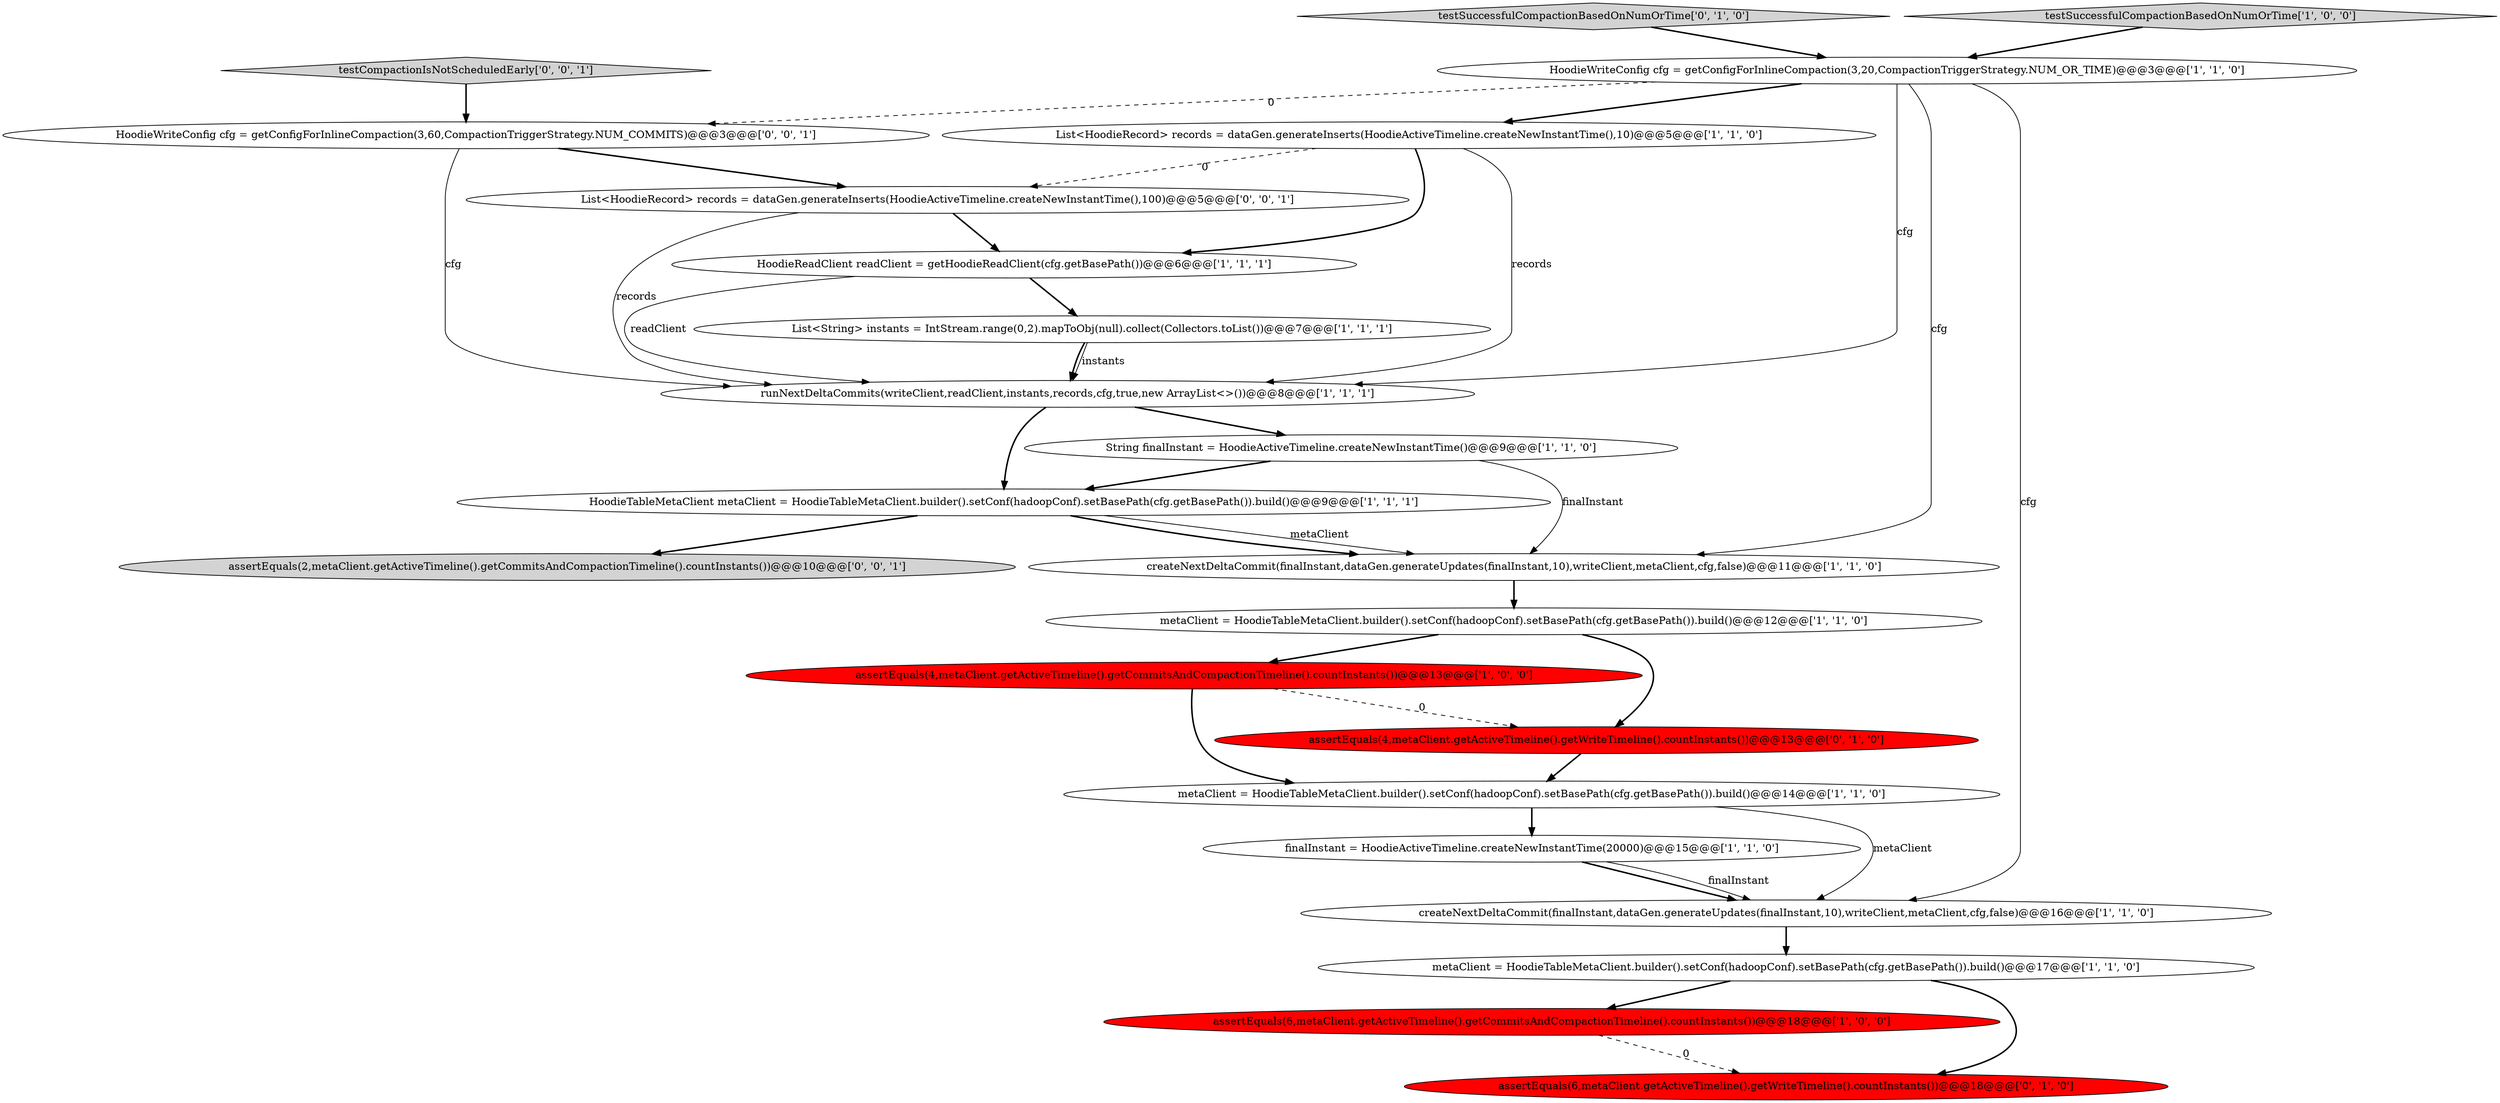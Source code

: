 digraph {
12 [style = filled, label = "metaClient = HoodieTableMetaClient.builder().setConf(hadoopConf).setBasePath(cfg.getBasePath()).build()@@@14@@@['1', '1', '0']", fillcolor = white, shape = ellipse image = "AAA0AAABBB1BBB"];
13 [style = filled, label = "createNextDeltaCommit(finalInstant,dataGen.generateUpdates(finalInstant,10),writeClient,metaClient,cfg,false)@@@16@@@['1', '1', '0']", fillcolor = white, shape = ellipse image = "AAA0AAABBB1BBB"];
4 [style = filled, label = "assertEquals(6,metaClient.getActiveTimeline().getCommitsAndCompactionTimeline().countInstants())@@@18@@@['1', '0', '0']", fillcolor = red, shape = ellipse image = "AAA1AAABBB1BBB"];
7 [style = filled, label = "HoodieWriteConfig cfg = getConfigForInlineCompaction(3,20,CompactionTriggerStrategy.NUM_OR_TIME)@@@3@@@['1', '1', '0']", fillcolor = white, shape = ellipse image = "AAA0AAABBB1BBB"];
5 [style = filled, label = "createNextDeltaCommit(finalInstant,dataGen.generateUpdates(finalInstant,10),writeClient,metaClient,cfg,false)@@@11@@@['1', '1', '0']", fillcolor = white, shape = ellipse image = "AAA0AAABBB1BBB"];
16 [style = filled, label = "testSuccessfulCompactionBasedOnNumOrTime['0', '1', '0']", fillcolor = lightgray, shape = diamond image = "AAA0AAABBB2BBB"];
21 [style = filled, label = "assertEquals(2,metaClient.getActiveTimeline().getCommitsAndCompactionTimeline().countInstants())@@@10@@@['0', '0', '1']", fillcolor = lightgray, shape = ellipse image = "AAA0AAABBB3BBB"];
10 [style = filled, label = "runNextDeltaCommits(writeClient,readClient,instants,records,cfg,true,new ArrayList<>())@@@8@@@['1', '1', '1']", fillcolor = white, shape = ellipse image = "AAA0AAABBB1BBB"];
15 [style = filled, label = "metaClient = HoodieTableMetaClient.builder().setConf(hadoopConf).setBasePath(cfg.getBasePath()).build()@@@17@@@['1', '1', '0']", fillcolor = white, shape = ellipse image = "AAA0AAABBB1BBB"];
9 [style = filled, label = "metaClient = HoodieTableMetaClient.builder().setConf(hadoopConf).setBasePath(cfg.getBasePath()).build()@@@12@@@['1', '1', '0']", fillcolor = white, shape = ellipse image = "AAA0AAABBB1BBB"];
2 [style = filled, label = "String finalInstant = HoodieActiveTimeline.createNewInstantTime()@@@9@@@['1', '1', '0']", fillcolor = white, shape = ellipse image = "AAA0AAABBB1BBB"];
18 [style = filled, label = "assertEquals(4,metaClient.getActiveTimeline().getWriteTimeline().countInstants())@@@13@@@['0', '1', '0']", fillcolor = red, shape = ellipse image = "AAA1AAABBB2BBB"];
14 [style = filled, label = "List<HoodieRecord> records = dataGen.generateInserts(HoodieActiveTimeline.createNewInstantTime(),10)@@@5@@@['1', '1', '0']", fillcolor = white, shape = ellipse image = "AAA0AAABBB1BBB"];
17 [style = filled, label = "assertEquals(6,metaClient.getActiveTimeline().getWriteTimeline().countInstants())@@@18@@@['0', '1', '0']", fillcolor = red, shape = ellipse image = "AAA1AAABBB2BBB"];
11 [style = filled, label = "HoodieReadClient readClient = getHoodieReadClient(cfg.getBasePath())@@@6@@@['1', '1', '1']", fillcolor = white, shape = ellipse image = "AAA0AAABBB1BBB"];
22 [style = filled, label = "HoodieWriteConfig cfg = getConfigForInlineCompaction(3,60,CompactionTriggerStrategy.NUM_COMMITS)@@@3@@@['0', '0', '1']", fillcolor = white, shape = ellipse image = "AAA0AAABBB3BBB"];
6 [style = filled, label = "finalInstant = HoodieActiveTimeline.createNewInstantTime(20000)@@@15@@@['1', '1', '0']", fillcolor = white, shape = ellipse image = "AAA0AAABBB1BBB"];
1 [style = filled, label = "List<String> instants = IntStream.range(0,2).mapToObj(null).collect(Collectors.toList())@@@7@@@['1', '1', '1']", fillcolor = white, shape = ellipse image = "AAA0AAABBB1BBB"];
8 [style = filled, label = "assertEquals(4,metaClient.getActiveTimeline().getCommitsAndCompactionTimeline().countInstants())@@@13@@@['1', '0', '0']", fillcolor = red, shape = ellipse image = "AAA1AAABBB1BBB"];
0 [style = filled, label = "HoodieTableMetaClient metaClient = HoodieTableMetaClient.builder().setConf(hadoopConf).setBasePath(cfg.getBasePath()).build()@@@9@@@['1', '1', '1']", fillcolor = white, shape = ellipse image = "AAA0AAABBB1BBB"];
19 [style = filled, label = "testCompactionIsNotScheduledEarly['0', '0', '1']", fillcolor = lightgray, shape = diamond image = "AAA0AAABBB3BBB"];
3 [style = filled, label = "testSuccessfulCompactionBasedOnNumOrTime['1', '0', '0']", fillcolor = lightgray, shape = diamond image = "AAA0AAABBB1BBB"];
20 [style = filled, label = "List<HoodieRecord> records = dataGen.generateInserts(HoodieActiveTimeline.createNewInstantTime(),100)@@@5@@@['0', '0', '1']", fillcolor = white, shape = ellipse image = "AAA0AAABBB3BBB"];
7->5 [style = solid, label="cfg"];
7->10 [style = solid, label="cfg"];
1->10 [style = solid, label="instants"];
5->9 [style = bold, label=""];
4->17 [style = dashed, label="0"];
14->10 [style = solid, label="records"];
11->1 [style = bold, label=""];
12->13 [style = solid, label="metaClient"];
11->10 [style = solid, label="readClient"];
16->7 [style = bold, label=""];
18->12 [style = bold, label=""];
14->20 [style = dashed, label="0"];
0->5 [style = solid, label="metaClient"];
22->10 [style = solid, label="cfg"];
0->21 [style = bold, label=""];
9->8 [style = bold, label=""];
12->6 [style = bold, label=""];
7->14 [style = bold, label=""];
15->17 [style = bold, label=""];
2->0 [style = bold, label=""];
9->18 [style = bold, label=""];
22->20 [style = bold, label=""];
3->7 [style = bold, label=""];
20->10 [style = solid, label="records"];
6->13 [style = bold, label=""];
10->0 [style = bold, label=""];
15->4 [style = bold, label=""];
7->13 [style = solid, label="cfg"];
2->5 [style = solid, label="finalInstant"];
8->18 [style = dashed, label="0"];
10->2 [style = bold, label=""];
13->15 [style = bold, label=""];
1->10 [style = bold, label=""];
14->11 [style = bold, label=""];
19->22 [style = bold, label=""];
6->13 [style = solid, label="finalInstant"];
7->22 [style = dashed, label="0"];
8->12 [style = bold, label=""];
0->5 [style = bold, label=""];
20->11 [style = bold, label=""];
}
